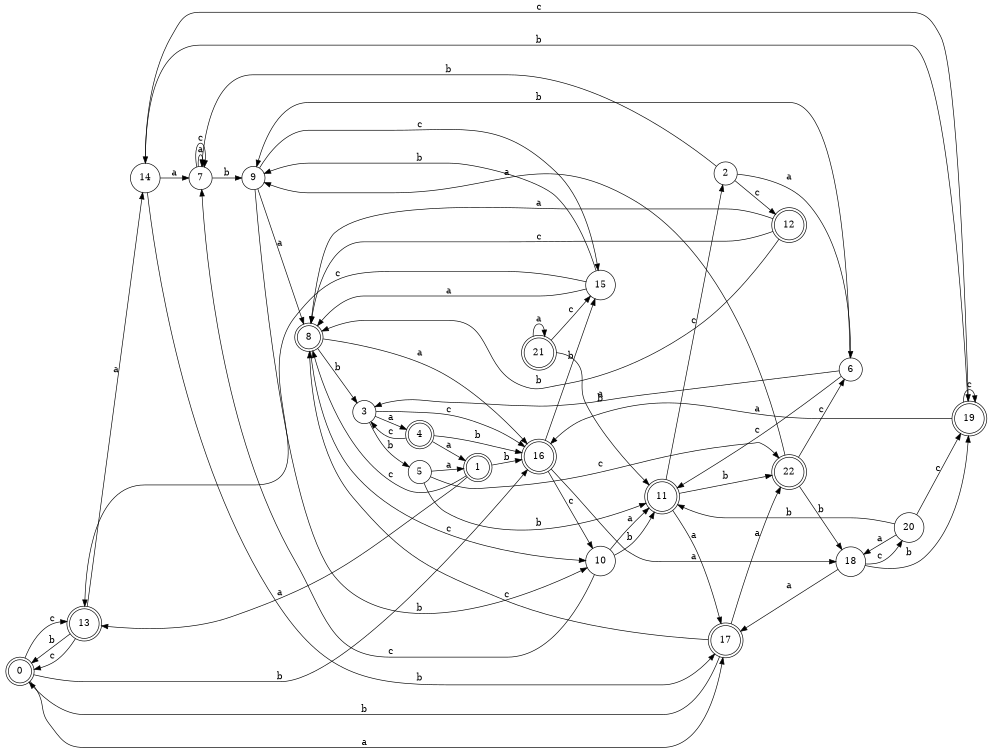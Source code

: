 digraph n19_7 {
__start0 [label="" shape="none"];

rankdir=LR;
size="8,5";

s0 [style="rounded,filled", color="black", fillcolor="white" shape="doublecircle", label="0"];
s1 [style="rounded,filled", color="black", fillcolor="white" shape="doublecircle", label="1"];
s2 [style="filled", color="black", fillcolor="white" shape="circle", label="2"];
s3 [style="filled", color="black", fillcolor="white" shape="circle", label="3"];
s4 [style="rounded,filled", color="black", fillcolor="white" shape="doublecircle", label="4"];
s5 [style="filled", color="black", fillcolor="white" shape="circle", label="5"];
s6 [style="filled", color="black", fillcolor="white" shape="circle", label="6"];
s7 [style="filled", color="black", fillcolor="white" shape="circle", label="7"];
s8 [style="rounded,filled", color="black", fillcolor="white" shape="doublecircle", label="8"];
s9 [style="filled", color="black", fillcolor="white" shape="circle", label="9"];
s10 [style="filled", color="black", fillcolor="white" shape="circle", label="10"];
s11 [style="rounded,filled", color="black", fillcolor="white" shape="doublecircle", label="11"];
s12 [style="rounded,filled", color="black", fillcolor="white" shape="doublecircle", label="12"];
s13 [style="rounded,filled", color="black", fillcolor="white" shape="doublecircle", label="13"];
s14 [style="filled", color="black", fillcolor="white" shape="circle", label="14"];
s15 [style="filled", color="black", fillcolor="white" shape="circle", label="15"];
s16 [style="rounded,filled", color="black", fillcolor="white" shape="doublecircle", label="16"];
s17 [style="rounded,filled", color="black", fillcolor="white" shape="doublecircle", label="17"];
s18 [style="filled", color="black", fillcolor="white" shape="circle", label="18"];
s19 [style="rounded,filled", color="black", fillcolor="white" shape="doublecircle", label="19"];
s20 [style="filled", color="black", fillcolor="white" shape="circle", label="20"];
s21 [style="rounded,filled", color="black", fillcolor="white" shape="doublecircle", label="21"];
s22 [style="rounded,filled", color="black", fillcolor="white" shape="doublecircle", label="22"];
s0 -> s17 [label="a"];
s0 -> s16 [label="b"];
s0 -> s13 [label="c"];
s1 -> s13 [label="a"];
s1 -> s16 [label="b"];
s1 -> s8 [label="c"];
s2 -> s6 [label="a"];
s2 -> s7 [label="b"];
s2 -> s12 [label="c"];
s3 -> s4 [label="a"];
s3 -> s5 [label="b"];
s3 -> s16 [label="c"];
s4 -> s1 [label="a"];
s4 -> s16 [label="b"];
s4 -> s3 [label="c"];
s5 -> s1 [label="a"];
s5 -> s11 [label="b"];
s5 -> s22 [label="c"];
s6 -> s3 [label="a"];
s6 -> s9 [label="b"];
s6 -> s11 [label="c"];
s7 -> s7 [label="a"];
s7 -> s9 [label="b"];
s7 -> s7 [label="c"];
s8 -> s16 [label="a"];
s8 -> s3 [label="b"];
s8 -> s10 [label="c"];
s9 -> s8 [label="a"];
s9 -> s10 [label="b"];
s9 -> s15 [label="c"];
s10 -> s11 [label="a"];
s10 -> s11 [label="b"];
s10 -> s7 [label="c"];
s11 -> s17 [label="a"];
s11 -> s22 [label="b"];
s11 -> s2 [label="c"];
s12 -> s8 [label="a"];
s12 -> s8 [label="b"];
s12 -> s8 [label="c"];
s13 -> s14 [label="a"];
s13 -> s0 [label="b"];
s13 -> s0 [label="c"];
s14 -> s7 [label="a"];
s14 -> s17 [label="b"];
s14 -> s19 [label="c"];
s15 -> s8 [label="a"];
s15 -> s9 [label="b"];
s15 -> s13 [label="c"];
s16 -> s18 [label="a"];
s16 -> s15 [label="b"];
s16 -> s10 [label="c"];
s17 -> s22 [label="a"];
s17 -> s0 [label="b"];
s17 -> s8 [label="c"];
s18 -> s17 [label="a"];
s18 -> s19 [label="b"];
s18 -> s20 [label="c"];
s19 -> s16 [label="a"];
s19 -> s14 [label="b"];
s19 -> s19 [label="c"];
s20 -> s18 [label="a"];
s20 -> s11 [label="b"];
s20 -> s19 [label="c"];
s21 -> s21 [label="a"];
s21 -> s11 [label="b"];
s21 -> s15 [label="c"];
s22 -> s9 [label="a"];
s22 -> s18 [label="b"];
s22 -> s6 [label="c"];

}